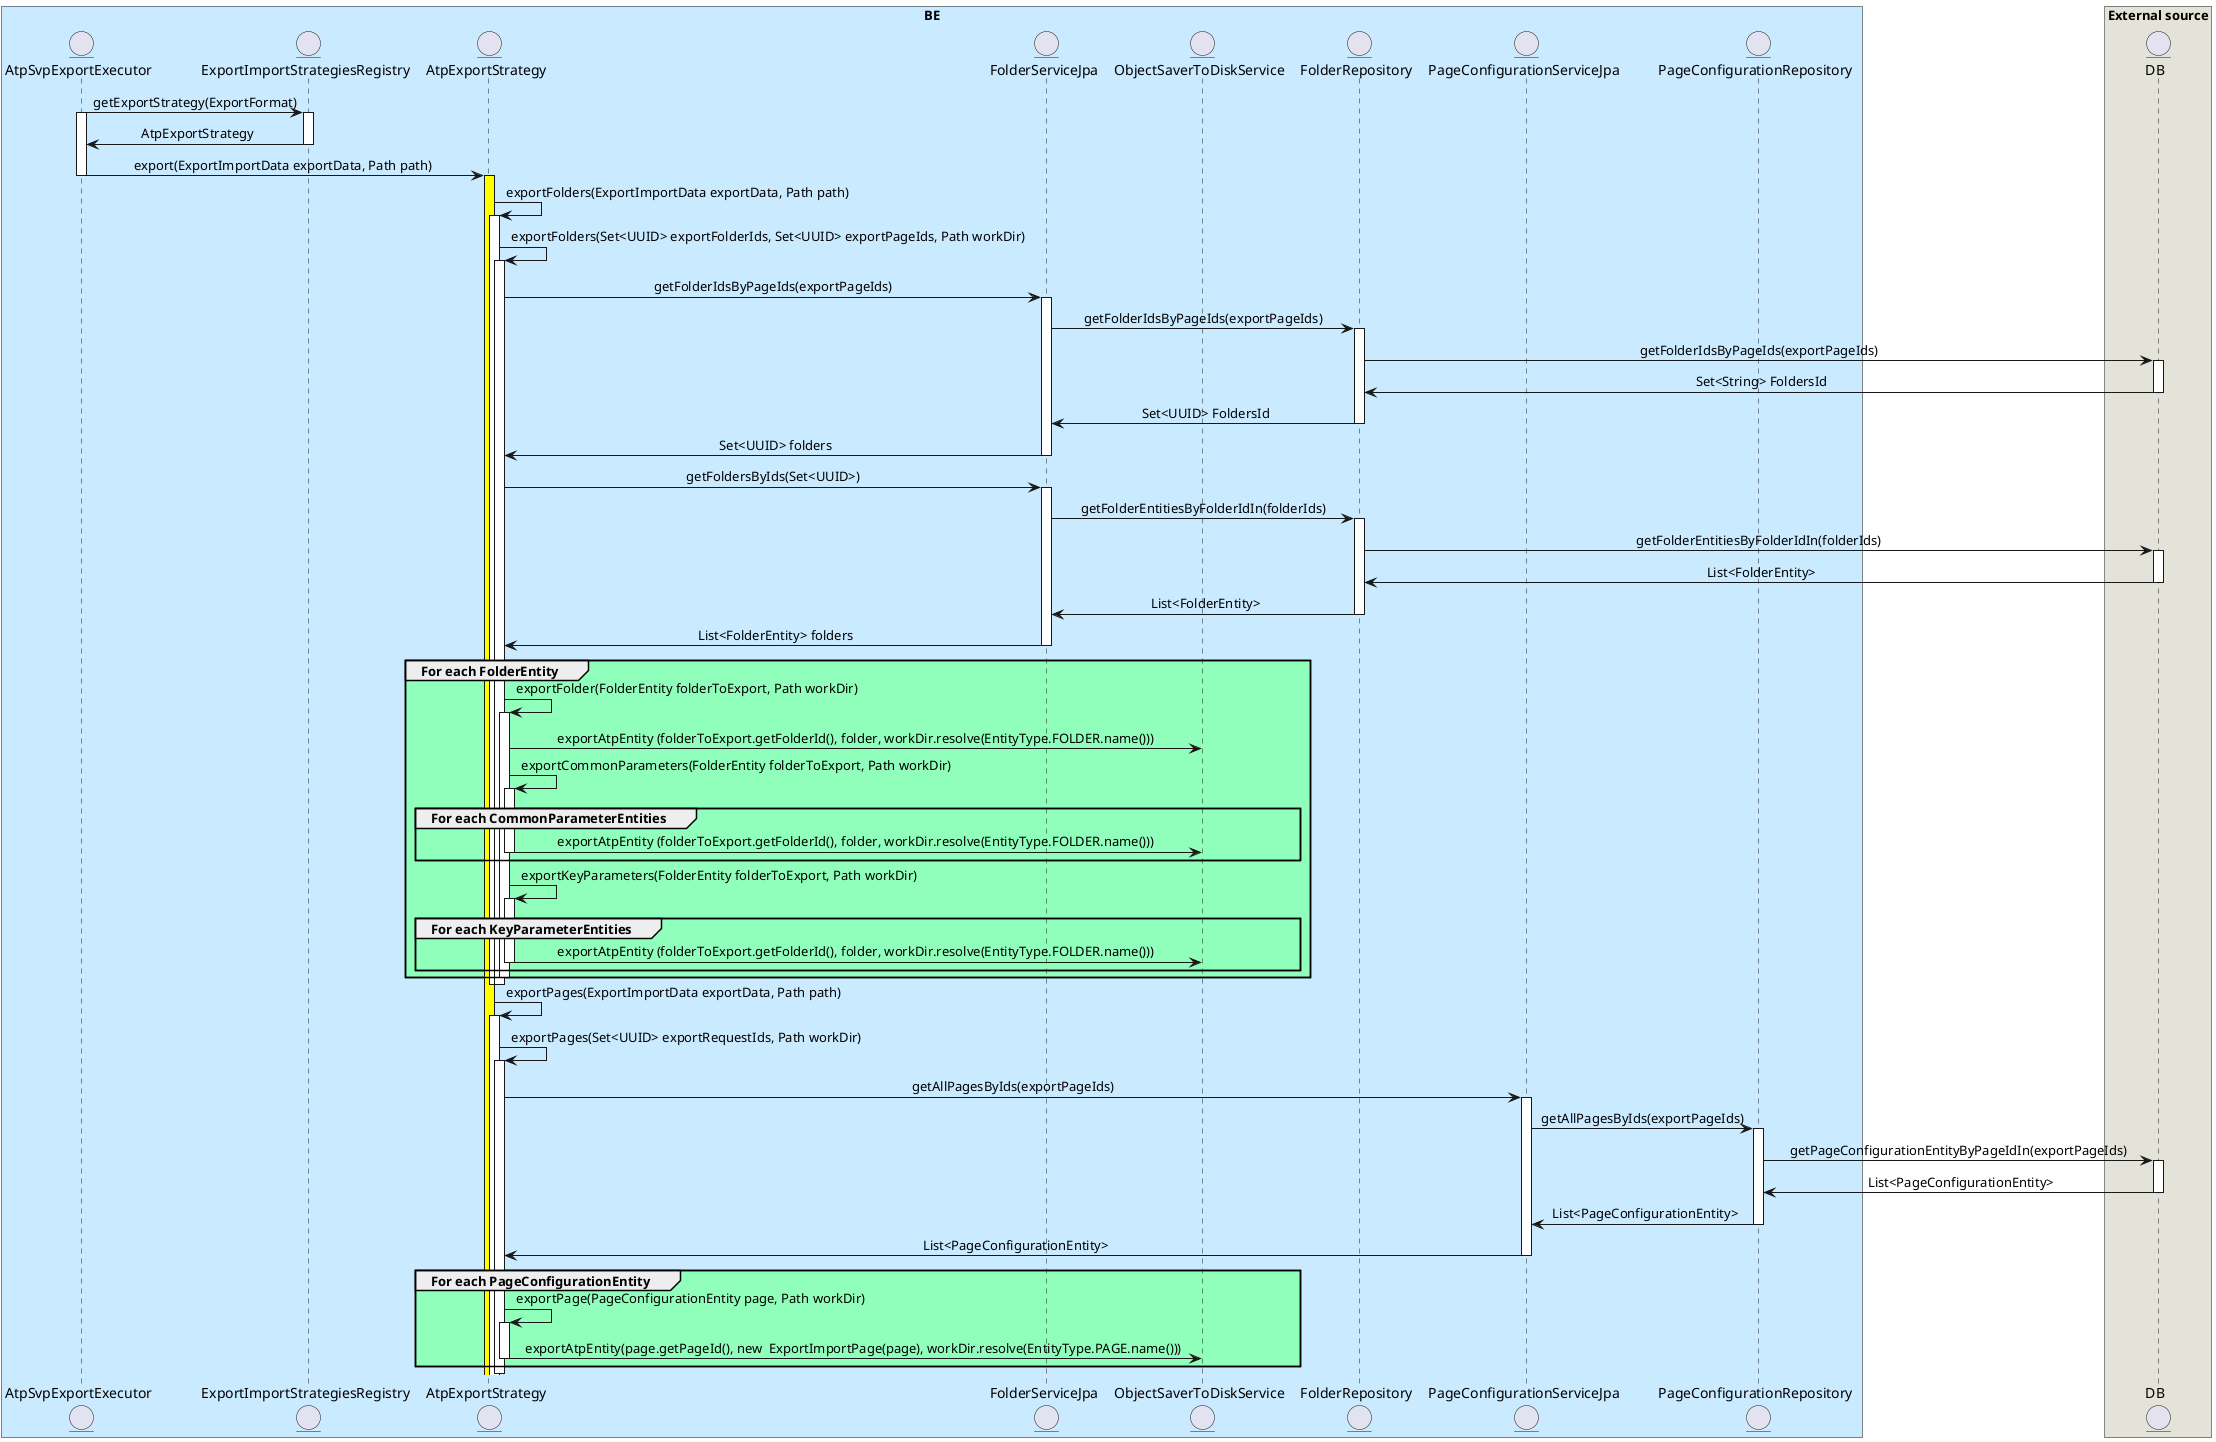 @startuml

skinparam sequenceMessageAlign center

box "BE" #caeaff
    entity AtpSvpExportExecutor
    entity ExportImportStrategiesRegistry
    entity AtpExportStrategy
    entity FolderServiceJpa
    entity ObjectSaverToDiskService
    entity FolderRepository
    entity PageConfigurationServiceJpa
    entity PageConfigurationRepository

end box

box "External source" #E3E3D9
    entity DB
end box


AtpSvpExportExecutor -> ExportImportStrategiesRegistry : getExportStrategy(ExportFormat)
activate AtpSvpExportExecutor
    activate ExportImportStrategiesRegistry
        ExportImportStrategiesRegistry -> AtpSvpExportExecutor : AtpExportStrategy
    deactivate ExportImportStrategiesRegistry
    AtpSvpExportExecutor -> AtpExportStrategy : export(ExportImportData exportData, Path path)
deactivate AtpSvpExportExecutor
activate AtpExportStrategy #yellow
    AtpExportStrategy -> AtpExportStrategy : exportFolders(ExportImportData exportData, Path path)
    activate AtpExportStrategy
        AtpExportStrategy -> AtpExportStrategy : exportFolders(Set<UUID> exportFolderIds, Set<UUID> exportPageIds, Path workDir)
            activate AtpExportStrategy
                AtpExportStrategy -> FolderServiceJpa : getFolderIdsByPageIds(exportPageIds)
                activate FolderServiceJpa
                    FolderServiceJpa -> FolderRepository : getFolderIdsByPageIds(exportPageIds)
                    activate FolderRepository
                        FolderRepository -> DB : getFolderIdsByPageIds(exportPageIds)
                        activate DB
                            DB -> FolderRepository : Set<String> FoldersId
                        deactivate DB
                        FolderRepository -> FolderServiceJpa : Set<UUID> FoldersId
                    deactivate FolderRepository
                    FolderServiceJpa -> AtpExportStrategy : Set<UUID> folders
                deactivate FolderServiceJpa
         AtpExportStrategy -> FolderServiceJpa : getFoldersByIds(Set<UUID>)
            activate FolderServiceJpa
                FolderServiceJpa -> FolderRepository : getFolderEntitiesByFolderIdIn(folderIds)
                activate FolderRepository
                   FolderRepository -> DB : getFolderEntitiesByFolderIdIn(folderIds)
                   activate DB
                    DB -> FolderRepository : List<FolderEntity>
                   deactivate DB
                   FolderRepository -> FolderServiceJpa : List<FolderEntity>
                deactivate FolderRepository
                FolderServiceJpa -> AtpExportStrategy : List<FolderEntity> folders
            deactivate FolderServiceJpa
         group #90ffbc For each FolderEntity
            AtpExportStrategy -> AtpExportStrategy : exportFolder(FolderEntity folderToExport, Path workDir)
            activate AtpExportStrategy
                AtpExportStrategy -> ObjectSaverToDiskService : exportAtpEntity (folderToExport.getFolderId(), folder, workDir.resolve(EntityType.FOLDER.name()))
                AtpExportStrategy -> AtpExportStrategy : exportCommonParameters(FolderEntity folderToExport, Path workDir)
                    group For each CommonParameterEntities
                        activate AtpExportStrategy
                            AtpExportStrategy -> ObjectSaverToDiskService : exportAtpEntity (folderToExport.getFolderId(), folder, workDir.resolve(EntityType.FOLDER.name()))
                        deactivate AtpExportStrategy
                    end
                AtpExportStrategy -> AtpExportStrategy : exportKeyParameters(FolderEntity folderToExport, Path workDir)
                    group For each KeyParameterEntities
                        activate AtpExportStrategy
                            AtpExportStrategy -> ObjectSaverToDiskService : exportAtpEntity (folderToExport.getFolderId(), folder, workDir.resolve(EntityType.FOLDER.name()))
                        deactivate AtpExportStrategy
                    end
            deactivate AtpExportStrategy
         end
    deactivate AtpExportStrategy
    deactivate AtpExportStrategy


AtpExportStrategy -> AtpExportStrategy : exportPages(ExportImportData exportData, Path path)
activate AtpExportStrategy
    AtpExportStrategy -> AtpExportStrategy : exportPages(Set<UUID> exportRequestIds, Path workDir)
    activate AtpExportStrategy
        AtpExportStrategy -> PageConfigurationServiceJpa : getAllPagesByIds(exportPageIds)
        activate PageConfigurationServiceJpa
            PageConfigurationServiceJpa -> PageConfigurationRepository : getAllPagesByIds(exportPageIds)
            activate PageConfigurationRepository
                PageConfigurationRepository -> DB : getPageConfigurationEntityByPageIdIn(exportPageIds)
                activate DB
                  DB -> PageConfigurationRepository : List<PageConfigurationEntity>
                deactivate DB
                PageConfigurationRepository -> PageConfigurationServiceJpa : List<PageConfigurationEntity>
            deactivate PageConfigurationRepository
            PageConfigurationServiceJpa -> AtpExportStrategy : List<PageConfigurationEntity>
        deactivate PageConfigurationServiceJpa
        group #90ffbc For each PageConfigurationEntity
                        AtpExportStrategy -> AtpExportStrategy : exportPage(PageConfigurationEntity page, Path workDir)
                        activate AtpExportStrategy
                           AtpExportStrategy ->  ObjectSaverToDiskService : exportAtpEntity(page.getPageId(), new  ExportImportPage(page), workDir.resolve(EntityType.PAGE.name()))
                        deactivate AtpExportStrategy
                    end
deactivate AtpExportStrategy











@enduml
